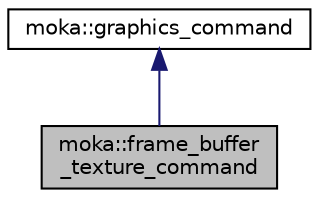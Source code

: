 digraph "moka::frame_buffer_texture_command"
{
 // LATEX_PDF_SIZE
  edge [fontname="Helvetica",fontsize="10",labelfontname="Helvetica",labelfontsize="10"];
  node [fontname="Helvetica",fontsize="10",shape=record];
  Node0 [label="moka::frame_buffer\l_texture_command",height=0.2,width=0.4,color="black", fillcolor="grey75", style="filled", fontcolor="black",tooltip="Set the texture you want to attach to this frame buffer."];
  Node1 -> Node0 [dir="back",color="midnightblue",fontsize="10",style="solid"];
  Node1 [label="moka::graphics_command",height=0.2,width=0.4,color="black", fillcolor="white", style="filled",URL="$classmoka_1_1graphics__command.html",tooltip="Base type for graphics commands."];
}
